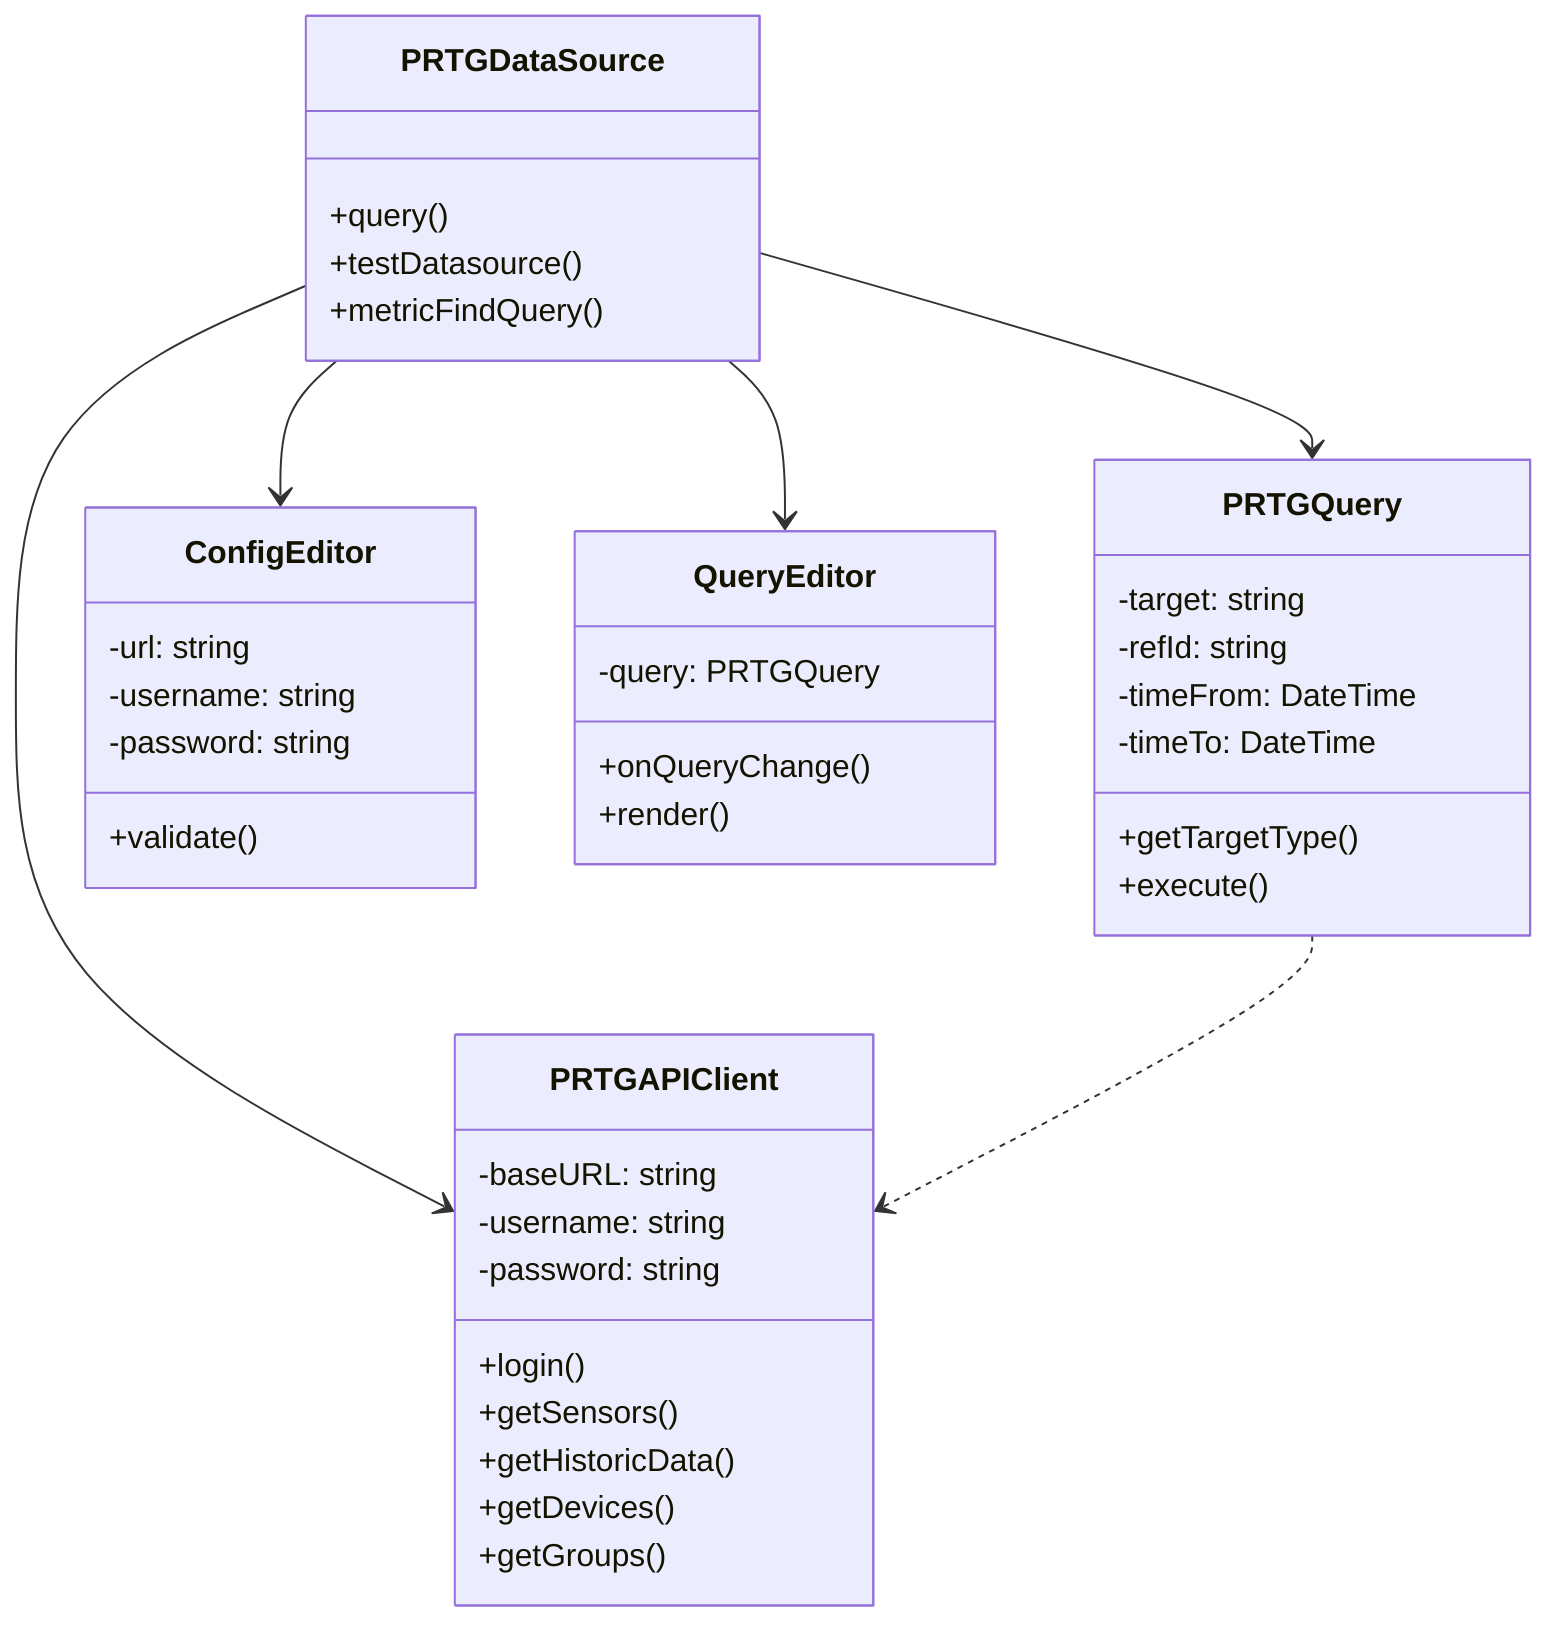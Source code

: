 classDiagram

    class PRTGDataSource {
        +query()
        +testDatasource()
        +metricFindQuery()
    }

    class PRTGAPIClient {
        -baseURL: string
        -username: string
        -password: string
        +login()
        +getSensors()
        +getHistoricData()
        +getDevices()
        +getGroups()
    }

    class PRTGQuery {
        -target: string
        -refId: string
        -timeFrom: DateTime
        -timeTo: DateTime
        +getTargetType()
        +execute()
    }

    class ConfigEditor {
        -url: string
        -username: string
        -password: string
        +validate()
    }

    class QueryEditor {
        -query: PRTGQuery
        +onQueryChange()
        +render()
    }

    PRTGDataSource --> PRTGAPIClient
    PRTGDataSource --> PRTGQuery
    PRTGQuery ..> PRTGAPIClient
    PRTGDataSource --> ConfigEditor
    PRTGDataSource --> QueryEditor